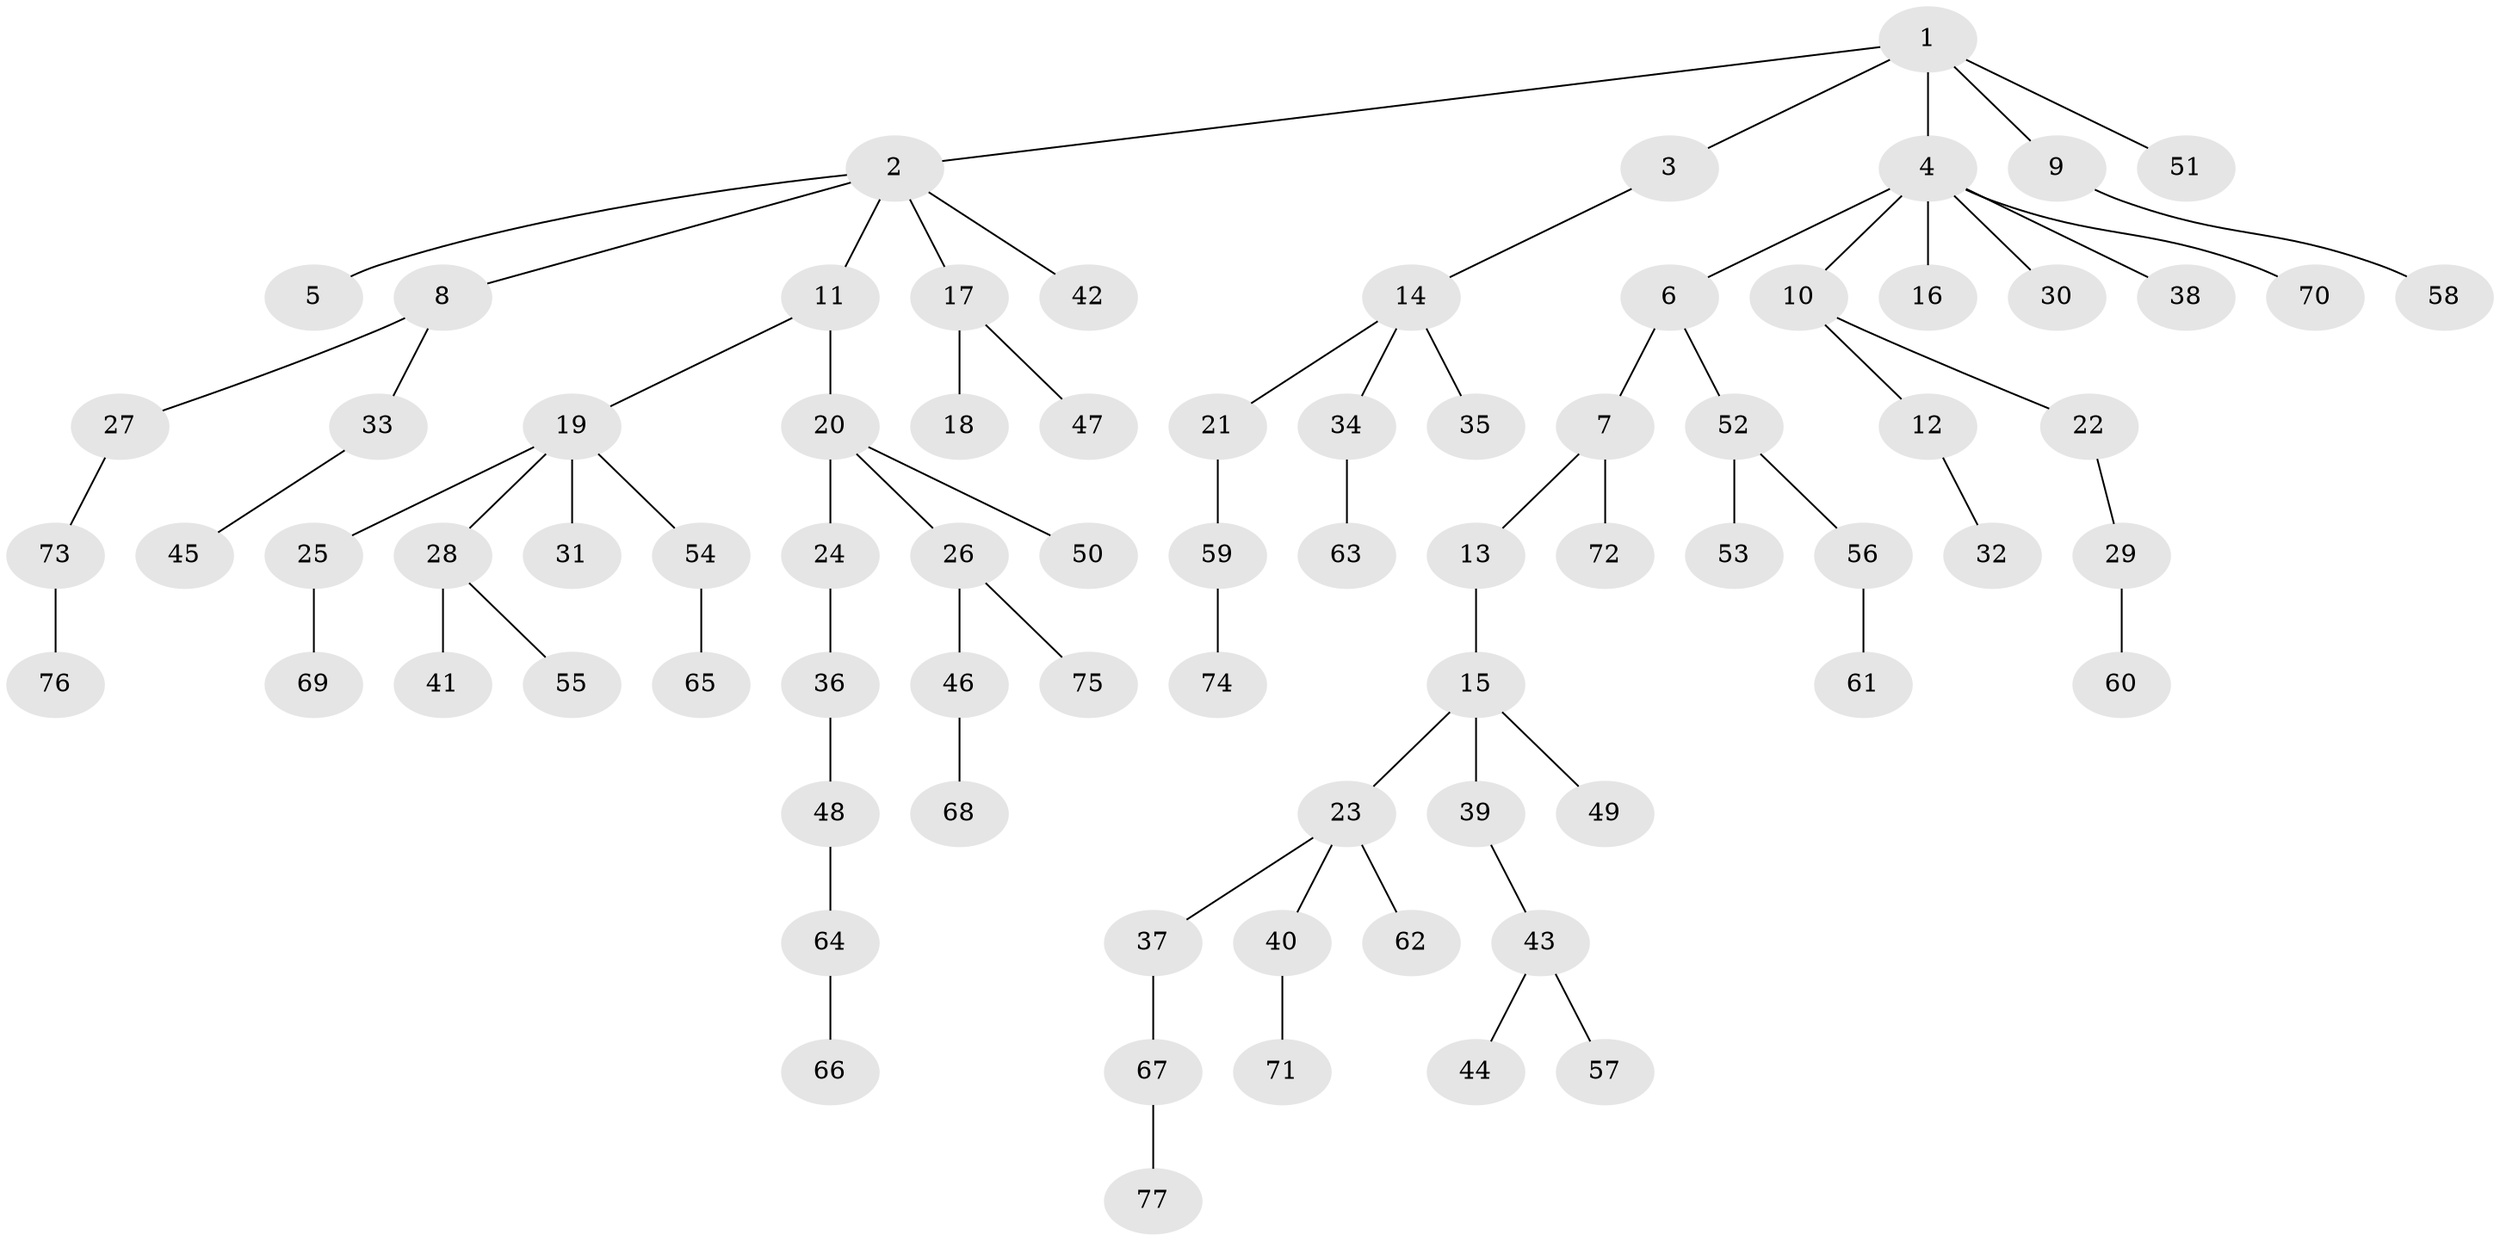 // coarse degree distribution, {5: 0.018518518518518517, 3: 0.18518518518518517, 1: 0.42592592592592593, 2: 0.3148148148148148, 4: 0.037037037037037035, 6: 0.018518518518518517}
// Generated by graph-tools (version 1.1) at 2025/37/03/04/25 23:37:29]
// undirected, 77 vertices, 76 edges
graph export_dot {
  node [color=gray90,style=filled];
  1;
  2;
  3;
  4;
  5;
  6;
  7;
  8;
  9;
  10;
  11;
  12;
  13;
  14;
  15;
  16;
  17;
  18;
  19;
  20;
  21;
  22;
  23;
  24;
  25;
  26;
  27;
  28;
  29;
  30;
  31;
  32;
  33;
  34;
  35;
  36;
  37;
  38;
  39;
  40;
  41;
  42;
  43;
  44;
  45;
  46;
  47;
  48;
  49;
  50;
  51;
  52;
  53;
  54;
  55;
  56;
  57;
  58;
  59;
  60;
  61;
  62;
  63;
  64;
  65;
  66;
  67;
  68;
  69;
  70;
  71;
  72;
  73;
  74;
  75;
  76;
  77;
  1 -- 2;
  1 -- 3;
  1 -- 4;
  1 -- 9;
  1 -- 51;
  2 -- 5;
  2 -- 8;
  2 -- 11;
  2 -- 17;
  2 -- 42;
  3 -- 14;
  4 -- 6;
  4 -- 10;
  4 -- 16;
  4 -- 30;
  4 -- 38;
  4 -- 70;
  6 -- 7;
  6 -- 52;
  7 -- 13;
  7 -- 72;
  8 -- 27;
  8 -- 33;
  9 -- 58;
  10 -- 12;
  10 -- 22;
  11 -- 19;
  11 -- 20;
  12 -- 32;
  13 -- 15;
  14 -- 21;
  14 -- 34;
  14 -- 35;
  15 -- 23;
  15 -- 39;
  15 -- 49;
  17 -- 18;
  17 -- 47;
  19 -- 25;
  19 -- 28;
  19 -- 31;
  19 -- 54;
  20 -- 24;
  20 -- 26;
  20 -- 50;
  21 -- 59;
  22 -- 29;
  23 -- 37;
  23 -- 40;
  23 -- 62;
  24 -- 36;
  25 -- 69;
  26 -- 46;
  26 -- 75;
  27 -- 73;
  28 -- 41;
  28 -- 55;
  29 -- 60;
  33 -- 45;
  34 -- 63;
  36 -- 48;
  37 -- 67;
  39 -- 43;
  40 -- 71;
  43 -- 44;
  43 -- 57;
  46 -- 68;
  48 -- 64;
  52 -- 53;
  52 -- 56;
  54 -- 65;
  56 -- 61;
  59 -- 74;
  64 -- 66;
  67 -- 77;
  73 -- 76;
}
